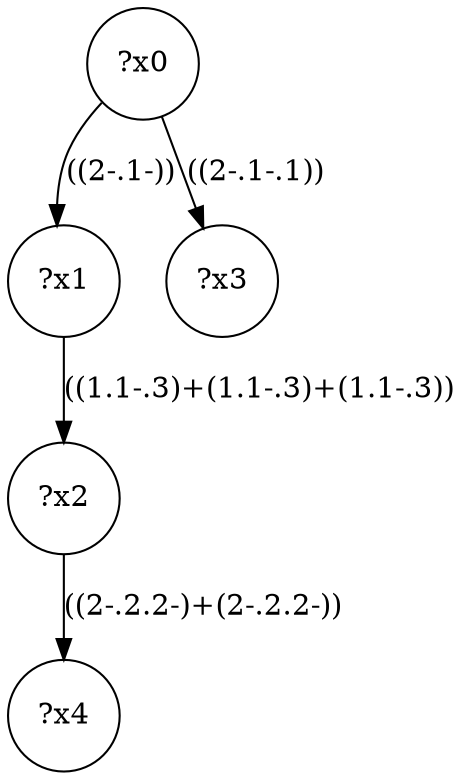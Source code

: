 digraph g {
	x0 [shape=circle, label="?x0"];
	x1 [shape=circle, label="?x1"];
	x0 -> x1 [label="((2-.1-))"];
	x2 [shape=circle, label="?x2"];
	x1 -> x2 [label="((1.1-.3)+(1.1-.3)+(1.1-.3))"];
	x3 [shape=circle, label="?x3"];
	x0 -> x3 [label="((2-.1-.1))"];
	x4 [shape=circle, label="?x4"];
	x2 -> x4 [label="((2-.2.2-)+(2-.2.2-))"];
}
